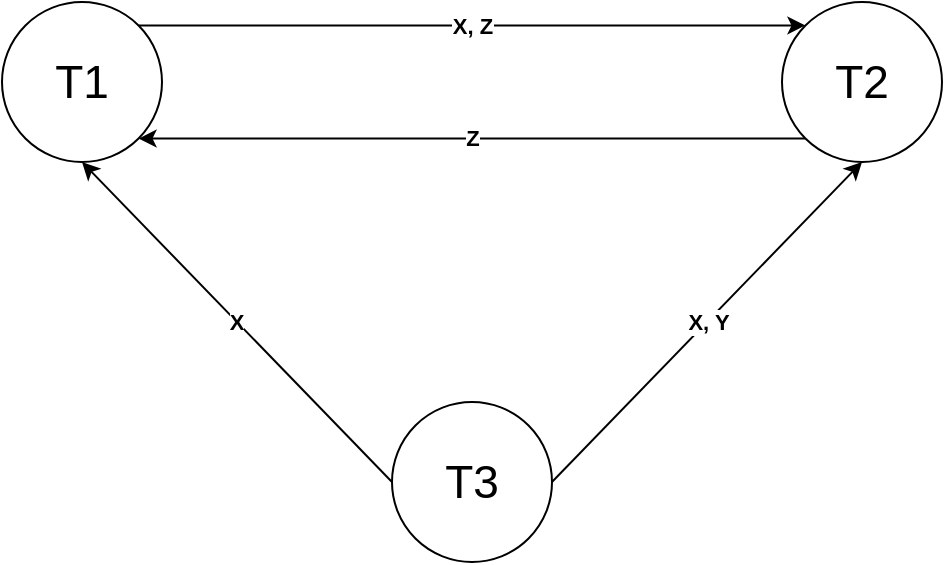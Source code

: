 <mxfile version="21.3.2" type="google" pages="2">
  <diagram name="S1" id="oif4JocFaIs13oE4T7J2">
    <mxGraphModel grid="1" page="1" gridSize="10" guides="1" tooltips="1" connect="1" arrows="1" fold="1" pageScale="1" pageWidth="827" pageHeight="1169" math="0" shadow="0">
      <root>
        <mxCell id="0" />
        <mxCell id="1" parent="0" />
        <mxCell id="zRn9AbAPb96ZZckrNFZ4-4" value="&lt;b&gt;X, Z&lt;/b&gt;" style="rounded=0;orthogonalLoop=1;jettySize=auto;html=1;exitX=1;exitY=0;exitDx=0;exitDy=0;entryX=0;entryY=0;entryDx=0;entryDy=0;" edge="1" parent="1" source="zRn9AbAPb96ZZckrNFZ4-1" target="zRn9AbAPb96ZZckrNFZ4-2">
          <mxGeometry relative="1" as="geometry" />
        </mxCell>
        <mxCell id="zRn9AbAPb96ZZckrNFZ4-1" value="&lt;font style=&quot;font-size: 23px;&quot;&gt;T1&lt;/font&gt;" style="ellipse;whiteSpace=wrap;html=1;aspect=fixed;" vertex="1" parent="1">
          <mxGeometry x="179" y="445" width="80" height="80" as="geometry" />
        </mxCell>
        <mxCell id="zRn9AbAPb96ZZckrNFZ4-5" value="&lt;b&gt;Z&lt;/b&gt;" style="rounded=0;orthogonalLoop=1;jettySize=auto;html=1;exitX=0;exitY=1;exitDx=0;exitDy=0;entryX=1;entryY=1;entryDx=0;entryDy=0;" edge="1" parent="1" source="zRn9AbAPb96ZZckrNFZ4-2" target="zRn9AbAPb96ZZckrNFZ4-1">
          <mxGeometry relative="1" as="geometry">
            <mxPoint x="530" y="535" as="sourcePoint" />
          </mxGeometry>
        </mxCell>
        <mxCell id="zRn9AbAPb96ZZckrNFZ4-2" value="&lt;font style=&quot;font-size: 23px;&quot;&gt;T2&lt;/font&gt;" style="ellipse;whiteSpace=wrap;html=1;aspect=fixed;" vertex="1" parent="1">
          <mxGeometry x="569" y="445" width="80" height="80" as="geometry" />
        </mxCell>
        <mxCell id="zRn9AbAPb96ZZckrNFZ4-6" value="&lt;b&gt;X&lt;/b&gt;" style="rounded=0;orthogonalLoop=1;jettySize=auto;html=1;exitX=0;exitY=0.5;exitDx=0;exitDy=0;entryX=0.5;entryY=1;entryDx=0;entryDy=0;" edge="1" parent="1" source="zRn9AbAPb96ZZckrNFZ4-3" target="zRn9AbAPb96ZZckrNFZ4-1">
          <mxGeometry relative="1" as="geometry" />
        </mxCell>
        <mxCell id="zRn9AbAPb96ZZckrNFZ4-7" value="&lt;b&gt;X, Y&lt;/b&gt;" style="rounded=0;orthogonalLoop=1;jettySize=auto;html=1;exitX=1;exitY=0.5;exitDx=0;exitDy=0;entryX=0.5;entryY=1;entryDx=0;entryDy=0;" edge="1" parent="1" source="zRn9AbAPb96ZZckrNFZ4-3" target="zRn9AbAPb96ZZckrNFZ4-2">
          <mxGeometry relative="1" as="geometry" />
        </mxCell>
        <mxCell id="zRn9AbAPb96ZZckrNFZ4-3" value="&lt;font style=&quot;font-size: 23px;&quot;&gt;T3&lt;/font&gt;" style="ellipse;whiteSpace=wrap;html=1;aspect=fixed;" vertex="1" parent="1">
          <mxGeometry x="374" y="645" width="80" height="80" as="geometry" />
        </mxCell>
      </root>
    </mxGraphModel>
  </diagram>
  <diagram name="S2" id="ieHVrGd9rscBgOSlSpSp">
    <mxGraphModel grid="1" page="1" gridSize="10" guides="1" tooltips="1" connect="1" arrows="1" fold="1" pageScale="1" pageWidth="827" pageHeight="1169" math="0" shadow="0">
      <root>
        <mxCell id="Hh9m7D59D0xEYjVsfY79-0" />
        <mxCell id="Hh9m7D59D0xEYjVsfY79-1" parent="Hh9m7D59D0xEYjVsfY79-0" />
        <mxCell id="tDy4zNMQwlM7uWDBOHZi-2" value="&lt;b&gt;X&lt;/b&gt;" style="edgeStyle=orthogonalEdgeStyle;rounded=0;orthogonalLoop=1;jettySize=auto;html=1;exitX=1;exitY=0.5;exitDx=0;exitDy=0;entryX=0;entryY=0.5;entryDx=0;entryDy=0;" edge="1" parent="Hh9m7D59D0xEYjVsfY79-1" source="Hh9m7D59D0xEYjVsfY79-3" target="Hh9m7D59D0xEYjVsfY79-5">
          <mxGeometry relative="1" as="geometry" />
        </mxCell>
        <mxCell id="Hh9m7D59D0xEYjVsfY79-3" value="&lt;font style=&quot;font-size: 23px;&quot;&gt;T1&lt;/font&gt;" style="ellipse;whiteSpace=wrap;html=1;aspect=fixed;" parent="Hh9m7D59D0xEYjVsfY79-1" vertex="1">
          <mxGeometry x="159" y="550" width="80" height="80" as="geometry" />
        </mxCell>
        <mxCell id="tDy4zNMQwlM7uWDBOHZi-3" value="&lt;b&gt;Z&lt;/b&gt;" style="rounded=0;orthogonalLoop=1;jettySize=auto;html=1;exitX=0.5;exitY=0;exitDx=0;exitDy=0;entryX=1;entryY=1;entryDx=0;entryDy=0;" edge="1" parent="Hh9m7D59D0xEYjVsfY79-1" source="Hh9m7D59D0xEYjVsfY79-5" target="tDy4zNMQwlM7uWDBOHZi-1">
          <mxGeometry relative="1" as="geometry" />
        </mxCell>
        <mxCell id="tDy4zNMQwlM7uWDBOHZi-4" value="&lt;b&gt;Z&lt;/b&gt;" style="rounded=0;orthogonalLoop=1;jettySize=auto;html=1;exitX=0.5;exitY=1;exitDx=0;exitDy=0;entryX=1;entryY=0;entryDx=0;entryDy=0;" edge="1" parent="Hh9m7D59D0xEYjVsfY79-1" source="Hh9m7D59D0xEYjVsfY79-5" target="Hh9m7D59D0xEYjVsfY79-8">
          <mxGeometry relative="1" as="geometry" />
        </mxCell>
        <mxCell id="Hh9m7D59D0xEYjVsfY79-5" value="&lt;font style=&quot;font-size: 23px;&quot;&gt;T2&lt;/font&gt;" style="ellipse;whiteSpace=wrap;html=1;aspect=fixed;" parent="Hh9m7D59D0xEYjVsfY79-1" vertex="1">
          <mxGeometry x="589" y="550" width="80" height="80" as="geometry" />
        </mxCell>
        <mxCell id="tDy4zNMQwlM7uWDBOHZi-6" value="&lt;b&gt;Z, Y&lt;/b&gt;" style="edgeStyle=orthogonalEdgeStyle;rounded=0;orthogonalLoop=1;jettySize=auto;html=1;exitX=0;exitY=0.5;exitDx=0;exitDy=0;entryX=0;entryY=0.5;entryDx=0;entryDy=0;" edge="1" parent="Hh9m7D59D0xEYjVsfY79-1" source="Hh9m7D59D0xEYjVsfY79-8" target="tDy4zNMQwlM7uWDBOHZi-1">
          <mxGeometry relative="1" as="geometry">
            <Array as="points">
              <mxPoint x="80" y="790" />
              <mxPoint x="80" y="380" />
            </Array>
          </mxGeometry>
        </mxCell>
        <mxCell id="Hh9m7D59D0xEYjVsfY79-8" value="&lt;font style=&quot;font-size: 23px;&quot;&gt;T4&lt;/font&gt;" style="ellipse;whiteSpace=wrap;html=1;aspect=fixed;" parent="Hh9m7D59D0xEYjVsfY79-1" vertex="1">
          <mxGeometry x="373" y="750" width="80" height="80" as="geometry" />
        </mxCell>
        <mxCell id="tDy4zNMQwlM7uWDBOHZi-5" value="&lt;b&gt;X&lt;/b&gt;" style="rounded=0;orthogonalLoop=1;jettySize=auto;html=1;exitX=0.5;exitY=1;exitDx=0;exitDy=0;entryX=0;entryY=0;entryDx=0;entryDy=0;" edge="1" parent="Hh9m7D59D0xEYjVsfY79-1">
          <mxGeometry relative="1" as="geometry">
            <mxPoint x="414" y="420" as="sourcePoint" />
            <mxPoint x="601.716" y="561.716" as="targetPoint" />
          </mxGeometry>
        </mxCell>
        <mxCell id="tDy4zNMQwlM7uWDBOHZi-1" value="&lt;font style=&quot;font-size: 23px;&quot;&gt;T3&lt;/font&gt;" style="ellipse;whiteSpace=wrap;html=1;aspect=fixed;" vertex="1" parent="Hh9m7D59D0xEYjVsfY79-1">
          <mxGeometry x="373" y="340" width="80" height="80" as="geometry" />
        </mxCell>
        <mxCell id="tDy4zNMQwlM7uWDBOHZi-7" value="&lt;b&gt;Z&lt;/b&gt;" style="edgeStyle=orthogonalEdgeStyle;rounded=0;orthogonalLoop=1;jettySize=auto;html=1;exitX=1;exitY=0.5;exitDx=0;exitDy=0;entryX=1;entryY=0.5;entryDx=0;entryDy=0;startArrow=classic;startFill=1;endArrow=none;endFill=0;" edge="1" parent="Hh9m7D59D0xEYjVsfY79-1" source="Hh9m7D59D0xEYjVsfY79-8" target="tDy4zNMQwlM7uWDBOHZi-1">
          <mxGeometry relative="1" as="geometry">
            <mxPoint x="383" y="800" as="sourcePoint" />
            <mxPoint x="383" y="390" as="targetPoint" />
            <Array as="points">
              <mxPoint x="790" y="790" />
              <mxPoint x="790" y="380" />
            </Array>
          </mxGeometry>
        </mxCell>
      </root>
    </mxGraphModel>
  </diagram>
</mxfile>
